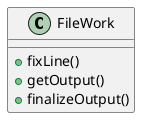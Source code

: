 @startuml
'https://plantuml.com/class-diagram

class FileWork {
    +fixLine()
    +getOutput()
    +finalizeOutput()
}

@enduml